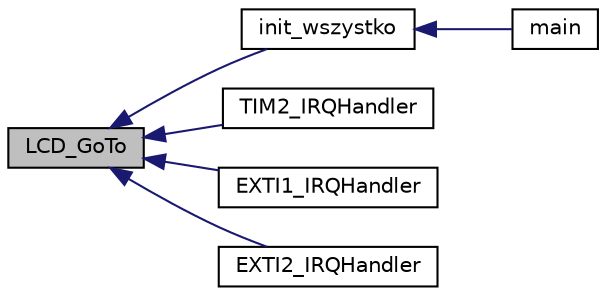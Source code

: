 digraph "LCD_GoTo"
{
  edge [fontname="Helvetica",fontsize="10",labelfontname="Helvetica",labelfontsize="10"];
  node [fontname="Helvetica",fontsize="10",shape=record];
  rankdir="LR";
  Node14 [label="LCD_GoTo",height=0.2,width=0.4,color="black", fillcolor="grey75", style="filled", fontcolor="black"];
  Node14 -> Node15 [dir="back",color="midnightblue",fontsize="10",style="solid",fontname="Helvetica"];
  Node15 [label="init_wszystko",height=0.2,width=0.4,color="black", fillcolor="white", style="filled",URL="$_init__all_8h.html#acdbbebf8dc17d0b9825a2608b3108183",tooltip="funkcja inicjalizujaca peryferia "];
  Node15 -> Node16 [dir="back",color="midnightblue",fontsize="10",style="solid",fontname="Helvetica"];
  Node16 [label="main",height=0.2,width=0.4,color="black", fillcolor="white", style="filled",URL="$main_8c.html#acdef7a1fd863a6d3770c1268cb06add3"];
  Node14 -> Node17 [dir="back",color="midnightblue",fontsize="10",style="solid",fontname="Helvetica"];
  Node17 [label="TIM2_IRQHandler",height=0.2,width=0.4,color="black", fillcolor="white", style="filled",URL="$group___i_o___toggle.html#ga38ad4725462bdc5e86c4ead4f04b9fc2"];
  Node14 -> Node18 [dir="back",color="midnightblue",fontsize="10",style="solid",fontname="Helvetica"];
  Node18 [label="EXTI1_IRQHandler",height=0.2,width=0.4,color="black", fillcolor="white", style="filled",URL="$group___i_o___toggle.html#ga7e9055d1f4a14ef6eb3990a77efc8983"];
  Node14 -> Node19 [dir="back",color="midnightblue",fontsize="10",style="solid",fontname="Helvetica"];
  Node19 [label="EXTI2_IRQHandler",height=0.2,width=0.4,color="black", fillcolor="white", style="filled",URL="$group___i_o___toggle.html#ga8f18ae41a8775fbfc871c2d9c8605e4b"];
}
